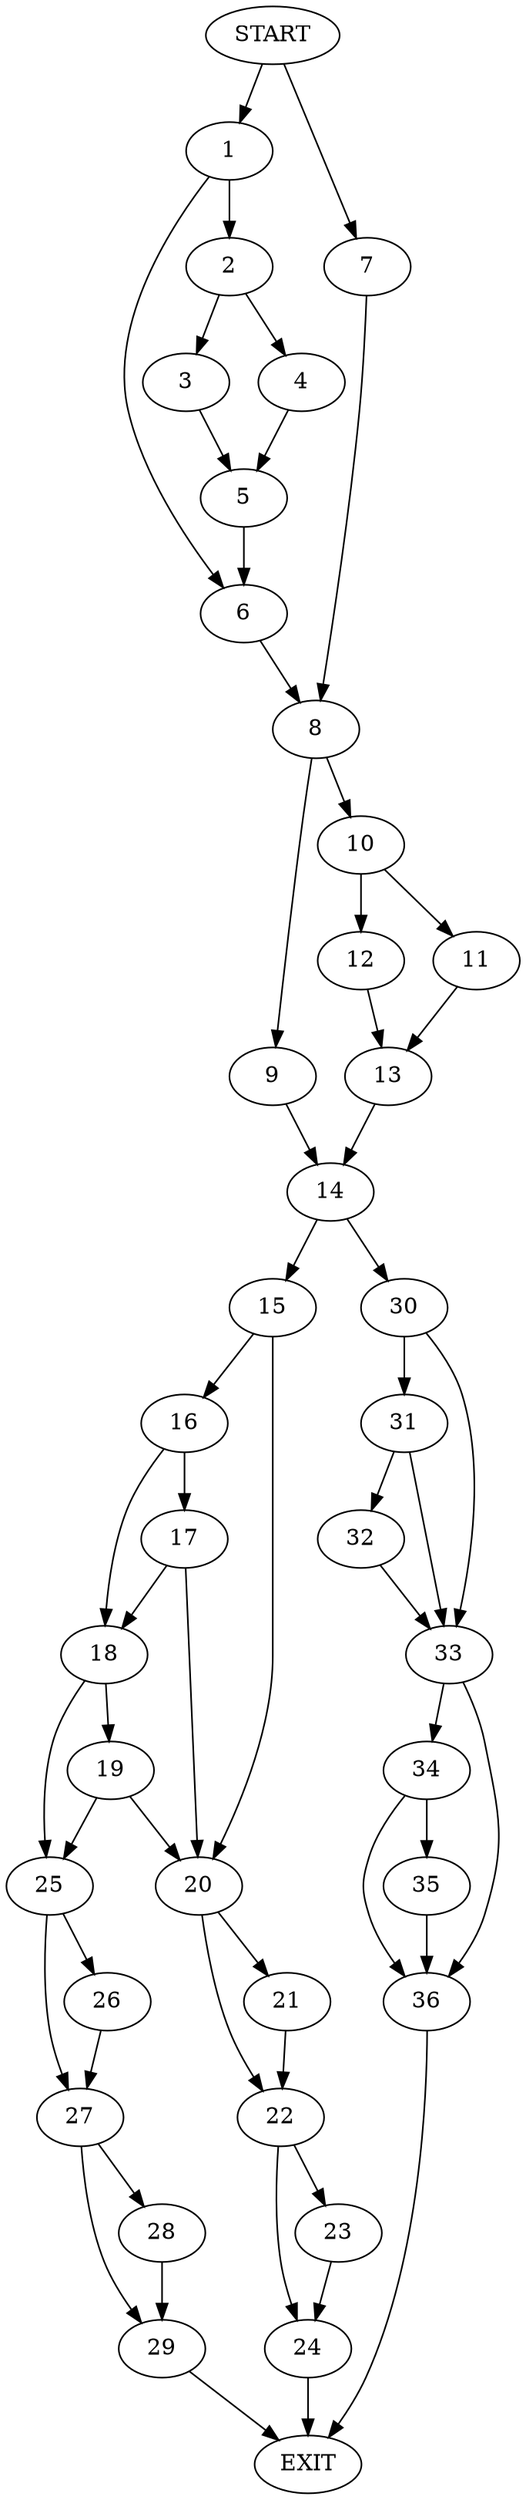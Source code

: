 digraph { 
0 [label="START"];
1;
2;
3;
4;
5;
6;
7;
8;
9;
10;
11;
12;
13;
14;
15;
16;
17;
18;
19;
20;
21;
22;
23;
24;
25;
26;
27;
28;
29;
30;
31;
32;
33;
34;
35;
36;
37[label="EXIT"];
0 -> 1;
0 -> 7;
1 -> 2;
1 -> 6;
2 -> 3;
2 -> 4;
3 -> 5;
4 -> 5;
5 -> 6;
6 -> 8;
7 -> 8;
8 -> 9;
8 -> 10;
9 -> 14;
10 -> 11;
10 -> 12;
11 -> 13;
12 -> 13;
13 -> 14;
14 -> 15;
14 -> 30;
15 -> 20;
15 -> 16;
16 -> 17;
16 -> 18;
17 -> 20;
17 -> 18;
18 -> 19;
18 -> 25;
19 -> 20;
19 -> 25;
20 -> 21;
20 -> 22;
21 -> 22;
22 -> 23;
22 -> 24;
23 -> 24;
24 -> 37;
25 -> 26;
25 -> 27;
26 -> 27;
27 -> 28;
27 -> 29;
28 -> 29;
29 -> 37;
30 -> 31;
30 -> 33;
31 -> 32;
31 -> 33;
32 -> 33;
33 -> 34;
33 -> 36;
34 -> 35;
34 -> 36;
35 -> 36;
36 -> 37;
}